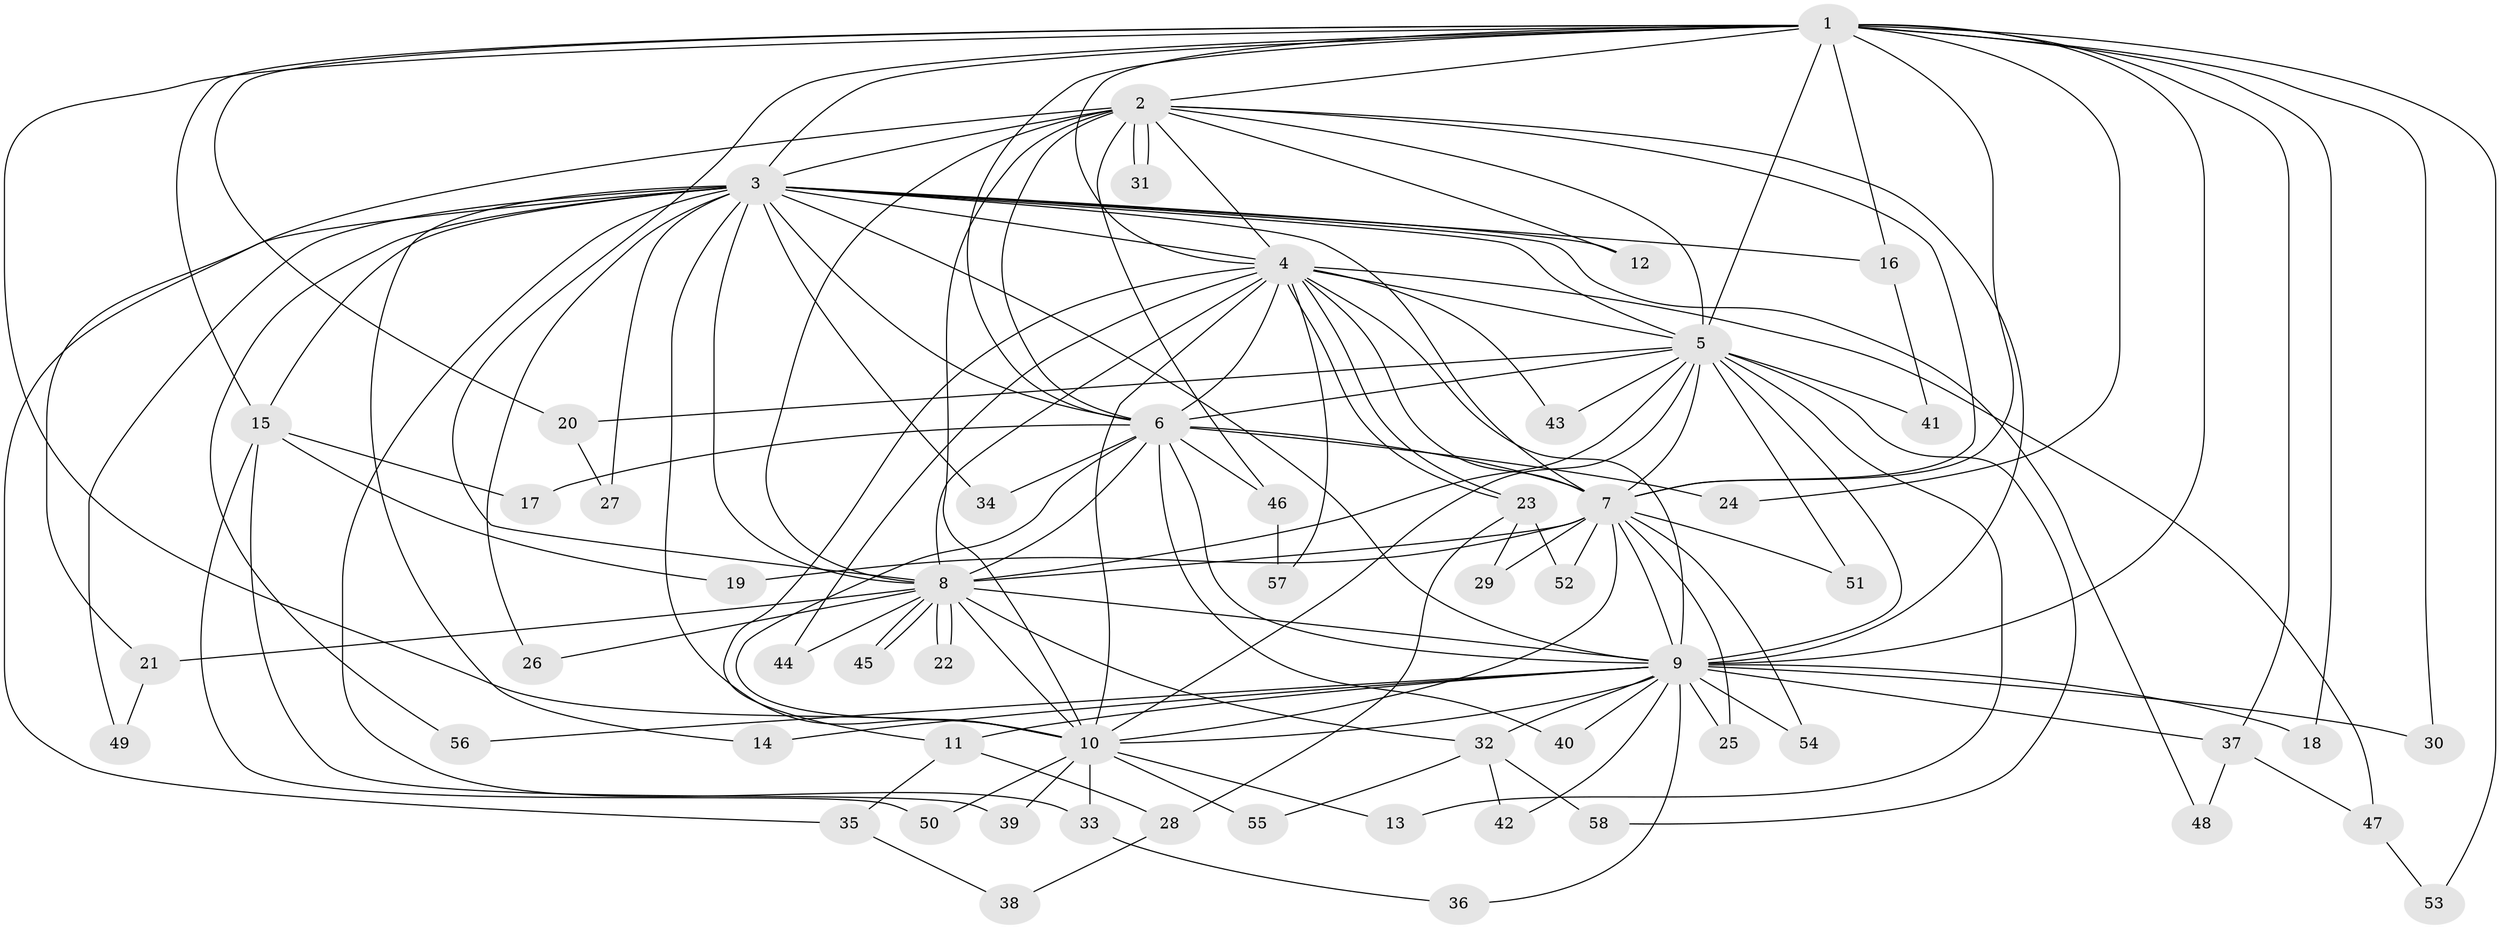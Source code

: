// coarse degree distribution, {19: 0.022727272727272728, 13: 0.022727272727272728, 18: 0.045454545454545456, 15: 0.022727272727272728, 14: 0.06818181818181818, 16: 0.022727272727272728, 5: 0.022727272727272728, 2: 0.6136363636363636, 3: 0.09090909090909091, 6: 0.022727272727272728, 4: 0.045454545454545456}
// Generated by graph-tools (version 1.1) at 2025/51/02/27/25 19:51:44]
// undirected, 58 vertices, 141 edges
graph export_dot {
graph [start="1"]
  node [color=gray90,style=filled];
  1;
  2;
  3;
  4;
  5;
  6;
  7;
  8;
  9;
  10;
  11;
  12;
  13;
  14;
  15;
  16;
  17;
  18;
  19;
  20;
  21;
  22;
  23;
  24;
  25;
  26;
  27;
  28;
  29;
  30;
  31;
  32;
  33;
  34;
  35;
  36;
  37;
  38;
  39;
  40;
  41;
  42;
  43;
  44;
  45;
  46;
  47;
  48;
  49;
  50;
  51;
  52;
  53;
  54;
  55;
  56;
  57;
  58;
  1 -- 2;
  1 -- 3;
  1 -- 4;
  1 -- 5;
  1 -- 6;
  1 -- 7;
  1 -- 8;
  1 -- 9;
  1 -- 10;
  1 -- 15;
  1 -- 16;
  1 -- 18;
  1 -- 20;
  1 -- 24;
  1 -- 30;
  1 -- 37;
  1 -- 53;
  2 -- 3;
  2 -- 4;
  2 -- 5;
  2 -- 6;
  2 -- 7;
  2 -- 8;
  2 -- 9;
  2 -- 10;
  2 -- 12;
  2 -- 21;
  2 -- 31;
  2 -- 31;
  2 -- 46;
  3 -- 4;
  3 -- 5;
  3 -- 6;
  3 -- 7;
  3 -- 8;
  3 -- 9;
  3 -- 10;
  3 -- 12;
  3 -- 14;
  3 -- 15;
  3 -- 16;
  3 -- 26;
  3 -- 27;
  3 -- 33;
  3 -- 34;
  3 -- 35;
  3 -- 48;
  3 -- 49;
  3 -- 56;
  4 -- 5;
  4 -- 6;
  4 -- 7;
  4 -- 8;
  4 -- 9;
  4 -- 10;
  4 -- 11;
  4 -- 23;
  4 -- 23;
  4 -- 43;
  4 -- 44;
  4 -- 47;
  4 -- 57;
  5 -- 6;
  5 -- 7;
  5 -- 8;
  5 -- 9;
  5 -- 10;
  5 -- 13;
  5 -- 20;
  5 -- 41;
  5 -- 43;
  5 -- 51;
  5 -- 58;
  6 -- 7;
  6 -- 8;
  6 -- 9;
  6 -- 10;
  6 -- 17;
  6 -- 24;
  6 -- 34;
  6 -- 40;
  6 -- 46;
  7 -- 8;
  7 -- 9;
  7 -- 10;
  7 -- 19;
  7 -- 25;
  7 -- 29;
  7 -- 51;
  7 -- 52;
  7 -- 54;
  8 -- 9;
  8 -- 10;
  8 -- 21;
  8 -- 22;
  8 -- 22;
  8 -- 26;
  8 -- 32;
  8 -- 44;
  8 -- 45;
  8 -- 45;
  9 -- 10;
  9 -- 11;
  9 -- 14;
  9 -- 18;
  9 -- 25;
  9 -- 30;
  9 -- 32;
  9 -- 36;
  9 -- 37;
  9 -- 40;
  9 -- 42;
  9 -- 54;
  9 -- 56;
  10 -- 13;
  10 -- 33;
  10 -- 39;
  10 -- 50;
  10 -- 55;
  11 -- 28;
  11 -- 35;
  15 -- 17;
  15 -- 19;
  15 -- 39;
  15 -- 50;
  16 -- 41;
  20 -- 27;
  21 -- 49;
  23 -- 28;
  23 -- 29;
  23 -- 52;
  28 -- 38;
  32 -- 42;
  32 -- 55;
  32 -- 58;
  33 -- 36;
  35 -- 38;
  37 -- 47;
  37 -- 48;
  46 -- 57;
  47 -- 53;
}
